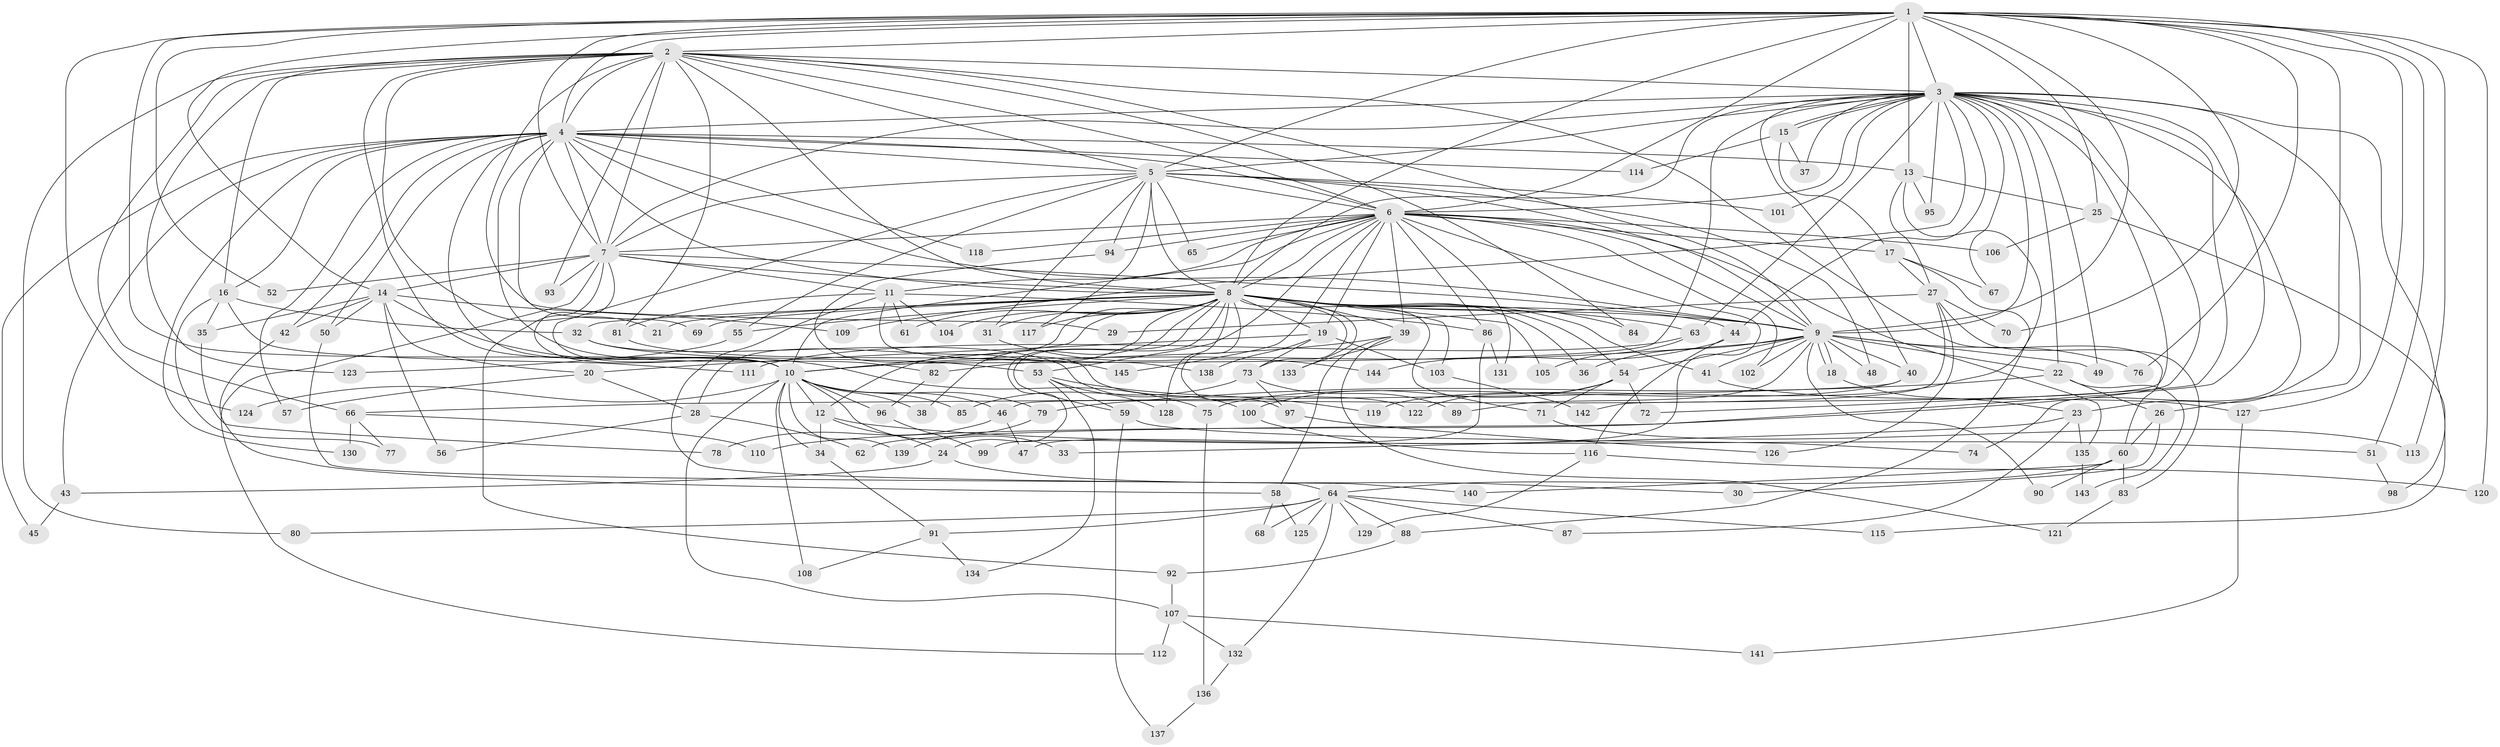 // coarse degree distribution, {19: 0.022988505747126436, 18: 0.011494252873563218, 31: 0.011494252873563218, 20: 0.011494252873563218, 24: 0.011494252873563218, 13: 0.011494252873563218, 30: 0.011494252873563218, 26: 0.011494252873563218, 6: 0.08045977011494253, 9: 0.011494252873563218, 5: 0.10344827586206896, 3: 0.13793103448275862, 4: 0.08045977011494253, 2: 0.45977011494252873, 7: 0.011494252873563218, 17: 0.011494252873563218}
// Generated by graph-tools (version 1.1) at 2025/17/03/04/25 18:17:43]
// undirected, 145 vertices, 315 edges
graph export_dot {
graph [start="1"]
  node [color=gray90,style=filled];
  1;
  2;
  3;
  4;
  5;
  6;
  7;
  8;
  9;
  10;
  11;
  12;
  13;
  14;
  15;
  16;
  17;
  18;
  19;
  20;
  21;
  22;
  23;
  24;
  25;
  26;
  27;
  28;
  29;
  30;
  31;
  32;
  33;
  34;
  35;
  36;
  37;
  38;
  39;
  40;
  41;
  42;
  43;
  44;
  45;
  46;
  47;
  48;
  49;
  50;
  51;
  52;
  53;
  54;
  55;
  56;
  57;
  58;
  59;
  60;
  61;
  62;
  63;
  64;
  65;
  66;
  67;
  68;
  69;
  70;
  71;
  72;
  73;
  74;
  75;
  76;
  77;
  78;
  79;
  80;
  81;
  82;
  83;
  84;
  85;
  86;
  87;
  88;
  89;
  90;
  91;
  92;
  93;
  94;
  95;
  96;
  97;
  98;
  99;
  100;
  101;
  102;
  103;
  104;
  105;
  106;
  107;
  108;
  109;
  110;
  111;
  112;
  113;
  114;
  115;
  116;
  117;
  118;
  119;
  120;
  121;
  122;
  123;
  124;
  125;
  126;
  127;
  128;
  129;
  130;
  131;
  132;
  133;
  134;
  135;
  136;
  137;
  138;
  139;
  140;
  141;
  142;
  143;
  144;
  145;
  1 -- 2;
  1 -- 3;
  1 -- 4;
  1 -- 5;
  1 -- 6;
  1 -- 7;
  1 -- 8;
  1 -- 9;
  1 -- 10;
  1 -- 13;
  1 -- 14;
  1 -- 23;
  1 -- 25;
  1 -- 51;
  1 -- 52;
  1 -- 70;
  1 -- 76;
  1 -- 113;
  1 -- 120;
  1 -- 124;
  1 -- 127;
  2 -- 3;
  2 -- 4;
  2 -- 5;
  2 -- 6;
  2 -- 7;
  2 -- 8;
  2 -- 9;
  2 -- 10;
  2 -- 16;
  2 -- 21;
  2 -- 29;
  2 -- 60;
  2 -- 66;
  2 -- 80;
  2 -- 81;
  2 -- 84;
  2 -- 93;
  2 -- 123;
  3 -- 4;
  3 -- 5;
  3 -- 6;
  3 -- 7;
  3 -- 8;
  3 -- 9;
  3 -- 10;
  3 -- 15;
  3 -- 15;
  3 -- 22;
  3 -- 26;
  3 -- 37;
  3 -- 40;
  3 -- 44;
  3 -- 49;
  3 -- 62;
  3 -- 63;
  3 -- 67;
  3 -- 72;
  3 -- 74;
  3 -- 95;
  3 -- 98;
  3 -- 101;
  3 -- 109;
  3 -- 110;
  3 -- 142;
  4 -- 5;
  4 -- 6;
  4 -- 7;
  4 -- 8;
  4 -- 9;
  4 -- 10;
  4 -- 13;
  4 -- 16;
  4 -- 42;
  4 -- 43;
  4 -- 45;
  4 -- 50;
  4 -- 57;
  4 -- 69;
  4 -- 82;
  4 -- 114;
  4 -- 118;
  4 -- 130;
  5 -- 6;
  5 -- 7;
  5 -- 8;
  5 -- 9;
  5 -- 10;
  5 -- 31;
  5 -- 48;
  5 -- 55;
  5 -- 65;
  5 -- 94;
  5 -- 101;
  5 -- 117;
  6 -- 7;
  6 -- 8;
  6 -- 9;
  6 -- 10;
  6 -- 11;
  6 -- 17;
  6 -- 19;
  6 -- 39;
  6 -- 47;
  6 -- 53;
  6 -- 65;
  6 -- 86;
  6 -- 94;
  6 -- 102;
  6 -- 106;
  6 -- 118;
  6 -- 131;
  6 -- 135;
  6 -- 145;
  7 -- 8;
  7 -- 9;
  7 -- 10;
  7 -- 11;
  7 -- 14;
  7 -- 52;
  7 -- 92;
  7 -- 93;
  7 -- 112;
  8 -- 9;
  8 -- 10;
  8 -- 12;
  8 -- 19;
  8 -- 21;
  8 -- 24;
  8 -- 28;
  8 -- 31;
  8 -- 32;
  8 -- 36;
  8 -- 38;
  8 -- 39;
  8 -- 41;
  8 -- 44;
  8 -- 54;
  8 -- 55;
  8 -- 59;
  8 -- 61;
  8 -- 63;
  8 -- 69;
  8 -- 71;
  8 -- 73;
  8 -- 84;
  8 -- 97;
  8 -- 103;
  8 -- 104;
  8 -- 105;
  8 -- 117;
  8 -- 128;
  8 -- 133;
  9 -- 10;
  9 -- 18;
  9 -- 18;
  9 -- 22;
  9 -- 36;
  9 -- 40;
  9 -- 41;
  9 -- 48;
  9 -- 49;
  9 -- 54;
  9 -- 76;
  9 -- 89;
  9 -- 90;
  9 -- 102;
  10 -- 12;
  10 -- 33;
  10 -- 34;
  10 -- 38;
  10 -- 46;
  10 -- 79;
  10 -- 85;
  10 -- 96;
  10 -- 107;
  10 -- 108;
  10 -- 124;
  10 -- 139;
  11 -- 61;
  11 -- 81;
  11 -- 86;
  11 -- 104;
  11 -- 138;
  11 -- 140;
  12 -- 24;
  12 -- 34;
  12 -- 51;
  13 -- 25;
  13 -- 27;
  13 -- 95;
  13 -- 119;
  14 -- 20;
  14 -- 35;
  14 -- 42;
  14 -- 50;
  14 -- 56;
  14 -- 75;
  14 -- 109;
  15 -- 17;
  15 -- 37;
  15 -- 114;
  16 -- 32;
  16 -- 35;
  16 -- 77;
  16 -- 111;
  17 -- 27;
  17 -- 67;
  17 -- 88;
  18 -- 23;
  19 -- 20;
  19 -- 73;
  19 -- 103;
  19 -- 138;
  20 -- 28;
  20 -- 57;
  22 -- 26;
  22 -- 79;
  22 -- 143;
  23 -- 33;
  23 -- 87;
  23 -- 135;
  24 -- 30;
  24 -- 43;
  25 -- 106;
  25 -- 115;
  26 -- 30;
  26 -- 60;
  27 -- 29;
  27 -- 46;
  27 -- 70;
  27 -- 83;
  27 -- 126;
  28 -- 56;
  28 -- 62;
  31 -- 144;
  32 -- 53;
  32 -- 100;
  34 -- 91;
  35 -- 78;
  39 -- 58;
  39 -- 82;
  39 -- 121;
  39 -- 133;
  40 -- 66;
  40 -- 75;
  41 -- 127;
  42 -- 58;
  43 -- 45;
  44 -- 116;
  44 -- 144;
  46 -- 47;
  46 -- 78;
  50 -- 64;
  51 -- 98;
  53 -- 59;
  53 -- 119;
  53 -- 128;
  53 -- 134;
  54 -- 71;
  54 -- 72;
  54 -- 100;
  54 -- 122;
  55 -- 123;
  58 -- 68;
  58 -- 125;
  59 -- 74;
  59 -- 137;
  60 -- 64;
  60 -- 83;
  60 -- 90;
  60 -- 140;
  63 -- 105;
  63 -- 111;
  64 -- 68;
  64 -- 80;
  64 -- 87;
  64 -- 88;
  64 -- 91;
  64 -- 115;
  64 -- 125;
  64 -- 129;
  64 -- 132;
  66 -- 77;
  66 -- 110;
  66 -- 130;
  71 -- 113;
  73 -- 85;
  73 -- 89;
  73 -- 97;
  75 -- 136;
  79 -- 139;
  81 -- 145;
  82 -- 96;
  83 -- 121;
  86 -- 99;
  86 -- 131;
  88 -- 92;
  91 -- 108;
  91 -- 134;
  92 -- 107;
  94 -- 122;
  96 -- 99;
  97 -- 126;
  100 -- 116;
  103 -- 142;
  107 -- 112;
  107 -- 132;
  107 -- 141;
  116 -- 120;
  116 -- 129;
  127 -- 141;
  132 -- 136;
  135 -- 143;
  136 -- 137;
}
